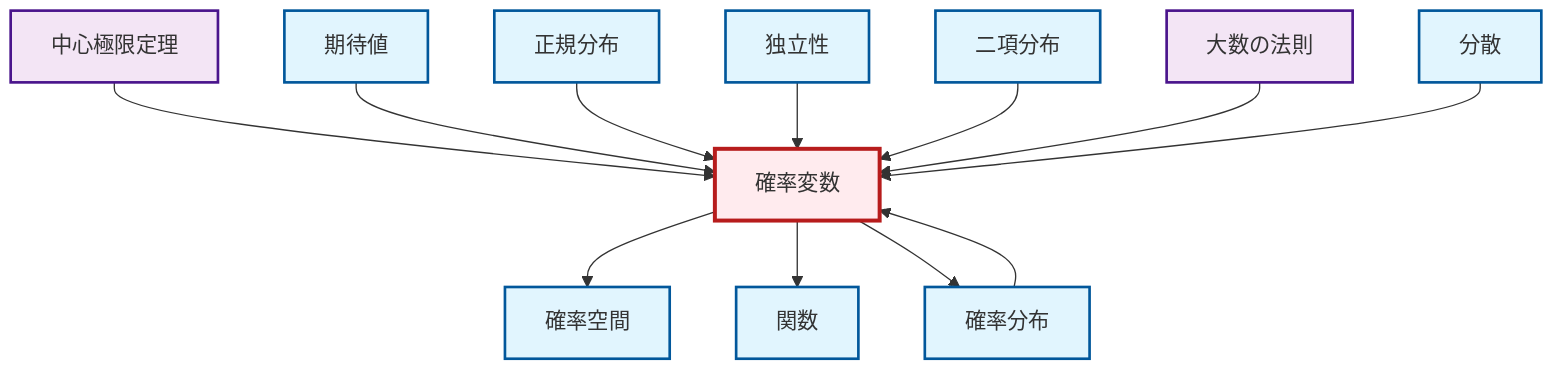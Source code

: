graph TD
    classDef definition fill:#e1f5fe,stroke:#01579b,stroke-width:2px
    classDef theorem fill:#f3e5f5,stroke:#4a148c,stroke-width:2px
    classDef axiom fill:#fff3e0,stroke:#e65100,stroke-width:2px
    classDef example fill:#e8f5e9,stroke:#1b5e20,stroke-width:2px
    classDef current fill:#ffebee,stroke:#b71c1c,stroke-width:3px
    def-probability-space["確率空間"]:::definition
    def-normal-distribution["正規分布"]:::definition
    def-probability-distribution["確率分布"]:::definition
    def-independence["独立性"]:::definition
    def-expectation["期待値"]:::definition
    thm-central-limit["中心極限定理"]:::theorem
    def-variance["分散"]:::definition
    thm-law-of-large-numbers["大数の法則"]:::theorem
    def-random-variable["確率変数"]:::definition
    def-binomial-distribution["二項分布"]:::definition
    def-function["関数"]:::definition
    def-probability-distribution --> def-random-variable
    thm-central-limit --> def-random-variable
    def-expectation --> def-random-variable
    def-normal-distribution --> def-random-variable
    def-independence --> def-random-variable
    def-random-variable --> def-probability-space
    def-binomial-distribution --> def-random-variable
    def-random-variable --> def-function
    thm-law-of-large-numbers --> def-random-variable
    def-random-variable --> def-probability-distribution
    def-variance --> def-random-variable
    class def-random-variable current